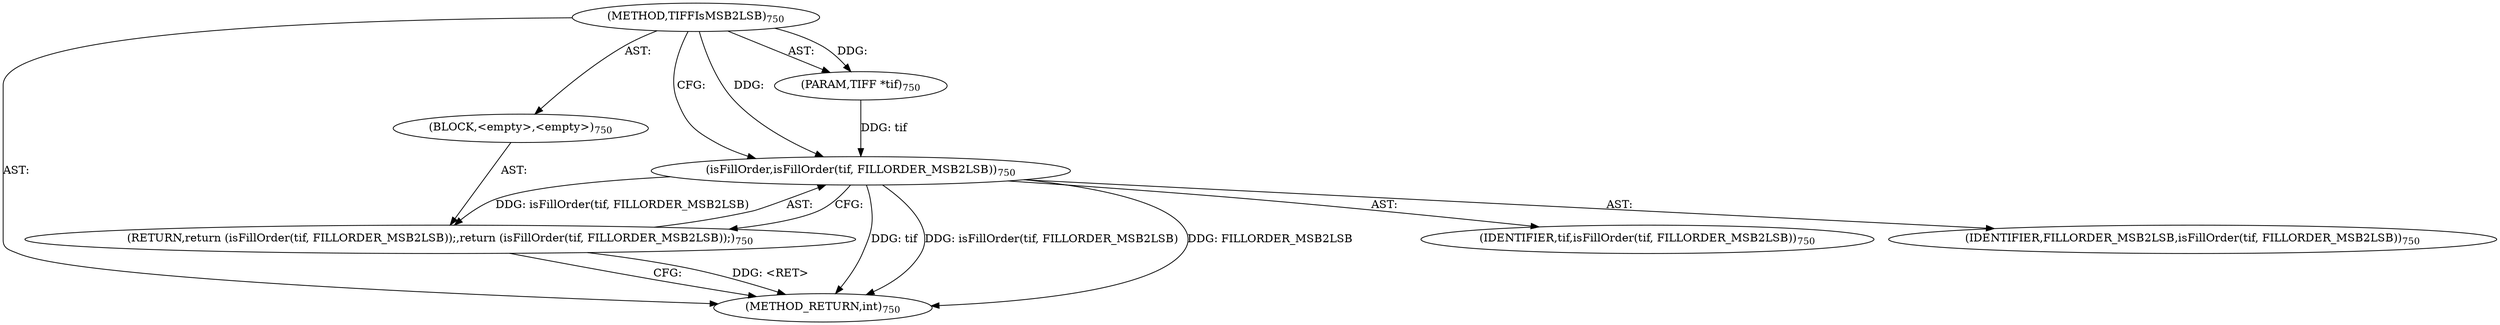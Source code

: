 digraph "TIFFIsMSB2LSB" {  
"1595" [label = <(METHOD,TIFFIsMSB2LSB)<SUB>750</SUB>> ]
"1596" [label = <(PARAM,TIFF *tif)<SUB>750</SUB>> ]
"1597" [label = <(BLOCK,&lt;empty&gt;,&lt;empty&gt;)<SUB>750</SUB>> ]
"1598" [label = <(RETURN,return (isFillOrder(tif, FILLORDER_MSB2LSB));,return (isFillOrder(tif, FILLORDER_MSB2LSB));)<SUB>750</SUB>> ]
"1599" [label = <(isFillOrder,isFillOrder(tif, FILLORDER_MSB2LSB))<SUB>750</SUB>> ]
"1600" [label = <(IDENTIFIER,tif,isFillOrder(tif, FILLORDER_MSB2LSB))<SUB>750</SUB>> ]
"1601" [label = <(IDENTIFIER,FILLORDER_MSB2LSB,isFillOrder(tif, FILLORDER_MSB2LSB))<SUB>750</SUB>> ]
"1602" [label = <(METHOD_RETURN,int)<SUB>750</SUB>> ]
  "1595" -> "1596"  [ label = "AST: "] 
  "1595" -> "1597"  [ label = "AST: "] 
  "1595" -> "1602"  [ label = "AST: "] 
  "1597" -> "1598"  [ label = "AST: "] 
  "1598" -> "1599"  [ label = "AST: "] 
  "1599" -> "1600"  [ label = "AST: "] 
  "1599" -> "1601"  [ label = "AST: "] 
  "1598" -> "1602"  [ label = "CFG: "] 
  "1599" -> "1598"  [ label = "CFG: "] 
  "1595" -> "1599"  [ label = "CFG: "] 
  "1598" -> "1602"  [ label = "DDG: &lt;RET&gt;"] 
  "1599" -> "1602"  [ label = "DDG: tif"] 
  "1599" -> "1602"  [ label = "DDG: isFillOrder(tif, FILLORDER_MSB2LSB)"] 
  "1599" -> "1602"  [ label = "DDG: FILLORDER_MSB2LSB"] 
  "1595" -> "1596"  [ label = "DDG: "] 
  "1599" -> "1598"  [ label = "DDG: isFillOrder(tif, FILLORDER_MSB2LSB)"] 
  "1596" -> "1599"  [ label = "DDG: tif"] 
  "1595" -> "1599"  [ label = "DDG: "] 
}

